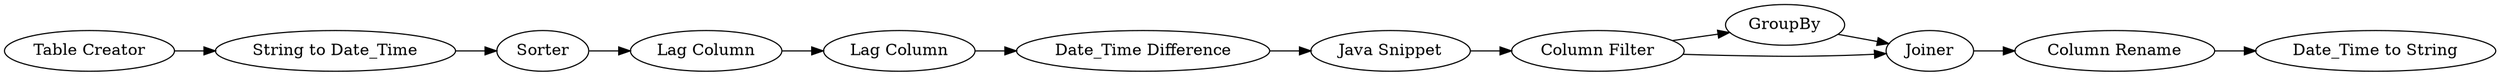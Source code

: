 digraph {
	23 [label="Lag Column"]
	24 [label="Lag Column"]
	25 [label=Sorter]
	26 [label="Date_Time Difference"]
	44 [label="Java Snippet"]
	59 [label="Column Filter"]
	60 [label=GroupBy]
	61 [label=Joiner]
	62 [label="Column Rename"]
	63 [label="Date_Time to String"]
	64 [label="Table Creator"]
	65 [label="String to Date_Time"]
	23 -> 24
	24 -> 26
	25 -> 23
	26 -> 44
	44 -> 59
	59 -> 60
	59 -> 61
	60 -> 61
	61 -> 62
	62 -> 63
	64 -> 65
	65 -> 25
	rankdir=LR
}
